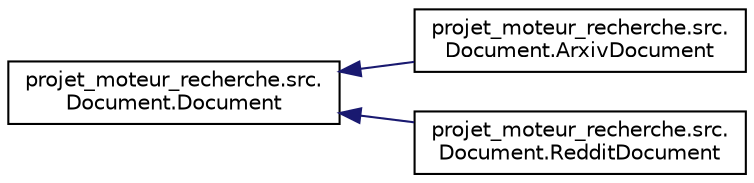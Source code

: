 digraph "Graphical Class Hierarchy"
{
 // LATEX_PDF_SIZE
  edge [fontname="Helvetica",fontsize="10",labelfontname="Helvetica",labelfontsize="10"];
  node [fontname="Helvetica",fontsize="10",shape=record];
  rankdir="LR";
  Node0 [label="projet_moteur_recherche.src.\lDocument.Document",height=0.2,width=0.4,color="black", fillcolor="white", style="filled",URL="$classprojet__moteur__recherche_1_1src_1_1Document_1_1Document.html",tooltip=" "];
  Node0 -> Node1 [dir="back",color="midnightblue",fontsize="10",style="solid",fontname="Helvetica"];
  Node1 [label="projet_moteur_recherche.src.\lDocument.ArxivDocument",height=0.2,width=0.4,color="black", fillcolor="white", style="filled",URL="$classprojet__moteur__recherche_1_1src_1_1Document_1_1ArxivDocument.html",tooltip=" "];
  Node0 -> Node2 [dir="back",color="midnightblue",fontsize="10",style="solid",fontname="Helvetica"];
  Node2 [label="projet_moteur_recherche.src.\lDocument.RedditDocument",height=0.2,width=0.4,color="black", fillcolor="white", style="filled",URL="$classprojet__moteur__recherche_1_1src_1_1Document_1_1RedditDocument.html",tooltip=" "];
}
